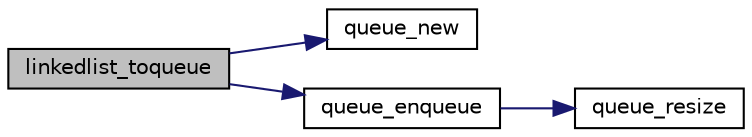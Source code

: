 digraph "linkedlist_toqueue"
{
 // INTERACTIVE_SVG=YES
 // LATEX_PDF_SIZE
  edge [fontname="Helvetica",fontsize="10",labelfontname="Helvetica",labelfontsize="10"];
  node [fontname="Helvetica",fontsize="10",shape=record];
  rankdir="LR";
  Node28 [label="linkedlist_toqueue",height=0.2,width=0.4,color="black", fillcolor="grey75", style="filled", fontcolor="black",tooltip=" "];
  Node28 -> Node29 [color="midnightblue",fontsize="10",style="solid",fontname="Helvetica"];
  Node29 [label="queue_new",height=0.2,width=0.4,color="black", fillcolor="white", style="filled",URL="$queue_8h.html#a217fbe3b1f9577519fd427b2dd1d3455",tooltip=" "];
  Node28 -> Node30 [color="midnightblue",fontsize="10",style="solid",fontname="Helvetica"];
  Node30 [label="queue_enqueue",height=0.2,width=0.4,color="black", fillcolor="white", style="filled",URL="$queue_8h.html#aaa5f0c1b3065281d9f8b89c7e3279ed9",tooltip=" "];
  Node30 -> Node31 [color="midnightblue",fontsize="10",style="solid",fontname="Helvetica"];
  Node31 [label="queue_resize",height=0.2,width=0.4,color="black", fillcolor="white", style="filled",URL="$queue_8h.html#a236935193aa854f0ce869da29662c949",tooltip=" "];
}
